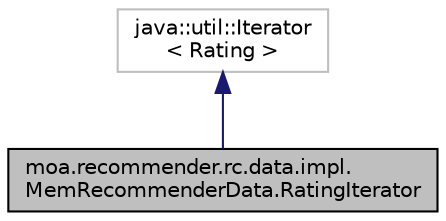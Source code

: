 digraph "moa.recommender.rc.data.impl.MemRecommenderData.RatingIterator"
{
 // LATEX_PDF_SIZE
  edge [fontname="Helvetica",fontsize="10",labelfontname="Helvetica",labelfontsize="10"];
  node [fontname="Helvetica",fontsize="10",shape=record];
  Node1 [label="moa.recommender.rc.data.impl.\lMemRecommenderData.RatingIterator",height=0.2,width=0.4,color="black", fillcolor="grey75", style="filled", fontcolor="black",tooltip=" "];
  Node2 -> Node1 [dir="back",color="midnightblue",fontsize="10",style="solid",fontname="Helvetica"];
  Node2 [label="java::util::Iterator\l\< Rating \>",height=0.2,width=0.4,color="grey75", fillcolor="white", style="filled",tooltip=" "];
}
